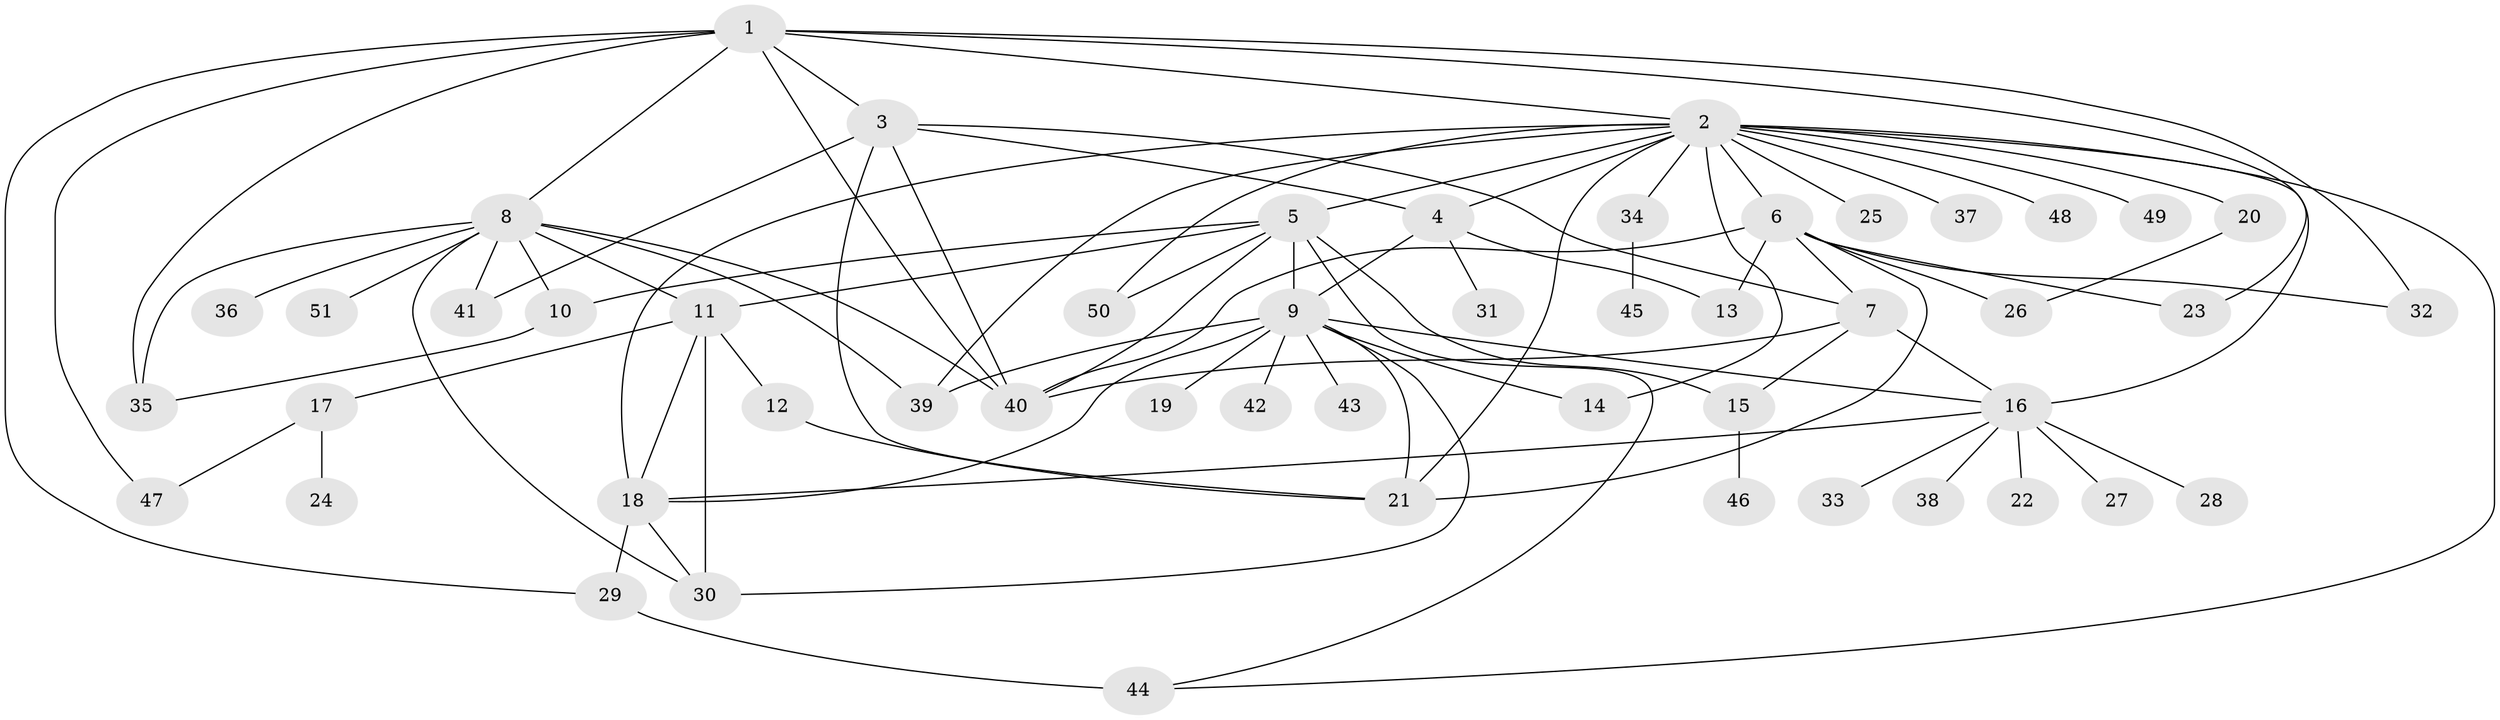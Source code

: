 // original degree distribution, {14: 0.009900990099009901, 21: 0.009900990099009901, 8: 0.019801980198019802, 4: 0.06930693069306931, 23: 0.009900990099009901, 12: 0.0297029702970297, 2: 0.31683168316831684, 5: 0.04950495049504951, 9: 0.019801980198019802, 1: 0.37623762376237624, 3: 0.0891089108910891}
// Generated by graph-tools (version 1.1) at 2025/35/03/09/25 02:35:22]
// undirected, 51 vertices, 88 edges
graph export_dot {
graph [start="1"]
  node [color=gray90,style=filled];
  1;
  2;
  3;
  4;
  5;
  6;
  7;
  8;
  9;
  10;
  11;
  12;
  13;
  14;
  15;
  16;
  17;
  18;
  19;
  20;
  21;
  22;
  23;
  24;
  25;
  26;
  27;
  28;
  29;
  30;
  31;
  32;
  33;
  34;
  35;
  36;
  37;
  38;
  39;
  40;
  41;
  42;
  43;
  44;
  45;
  46;
  47;
  48;
  49;
  50;
  51;
  1 -- 2 [weight=1.0];
  1 -- 3 [weight=1.0];
  1 -- 8 [weight=1.0];
  1 -- 23 [weight=1.0];
  1 -- 29 [weight=1.0];
  1 -- 32 [weight=1.0];
  1 -- 35 [weight=2.0];
  1 -- 40 [weight=1.0];
  1 -- 47 [weight=1.0];
  2 -- 4 [weight=1.0];
  2 -- 5 [weight=1.0];
  2 -- 6 [weight=1.0];
  2 -- 14 [weight=1.0];
  2 -- 16 [weight=1.0];
  2 -- 18 [weight=1.0];
  2 -- 20 [weight=1.0];
  2 -- 21 [weight=1.0];
  2 -- 25 [weight=1.0];
  2 -- 34 [weight=1.0];
  2 -- 37 [weight=1.0];
  2 -- 39 [weight=1.0];
  2 -- 44 [weight=1.0];
  2 -- 48 [weight=1.0];
  2 -- 49 [weight=1.0];
  2 -- 50 [weight=1.0];
  3 -- 4 [weight=1.0];
  3 -- 7 [weight=1.0];
  3 -- 21 [weight=1.0];
  3 -- 40 [weight=1.0];
  3 -- 41 [weight=1.0];
  4 -- 9 [weight=1.0];
  4 -- 13 [weight=1.0];
  4 -- 31 [weight=1.0];
  5 -- 9 [weight=12.0];
  5 -- 10 [weight=2.0];
  5 -- 11 [weight=1.0];
  5 -- 15 [weight=1.0];
  5 -- 40 [weight=1.0];
  5 -- 44 [weight=1.0];
  5 -- 50 [weight=1.0];
  6 -- 7 [weight=4.0];
  6 -- 13 [weight=4.0];
  6 -- 21 [weight=1.0];
  6 -- 23 [weight=1.0];
  6 -- 26 [weight=2.0];
  6 -- 32 [weight=1.0];
  6 -- 40 [weight=1.0];
  7 -- 15 [weight=1.0];
  7 -- 16 [weight=2.0];
  7 -- 40 [weight=1.0];
  8 -- 10 [weight=1.0];
  8 -- 11 [weight=1.0];
  8 -- 30 [weight=1.0];
  8 -- 35 [weight=1.0];
  8 -- 36 [weight=1.0];
  8 -- 39 [weight=1.0];
  8 -- 40 [weight=1.0];
  8 -- 41 [weight=1.0];
  8 -- 51 [weight=1.0];
  9 -- 14 [weight=1.0];
  9 -- 16 [weight=1.0];
  9 -- 18 [weight=1.0];
  9 -- 19 [weight=1.0];
  9 -- 21 [weight=2.0];
  9 -- 30 [weight=1.0];
  9 -- 39 [weight=1.0];
  9 -- 42 [weight=1.0];
  9 -- 43 [weight=1.0];
  10 -- 35 [weight=1.0];
  11 -- 12 [weight=1.0];
  11 -- 17 [weight=2.0];
  11 -- 18 [weight=1.0];
  11 -- 30 [weight=1.0];
  12 -- 21 [weight=1.0];
  15 -- 46 [weight=1.0];
  16 -- 18 [weight=1.0];
  16 -- 22 [weight=1.0];
  16 -- 27 [weight=1.0];
  16 -- 28 [weight=1.0];
  16 -- 33 [weight=1.0];
  16 -- 38 [weight=1.0];
  17 -- 24 [weight=1.0];
  17 -- 47 [weight=1.0];
  18 -- 29 [weight=1.0];
  18 -- 30 [weight=2.0];
  20 -- 26 [weight=1.0];
  29 -- 44 [weight=2.0];
  34 -- 45 [weight=1.0];
}
